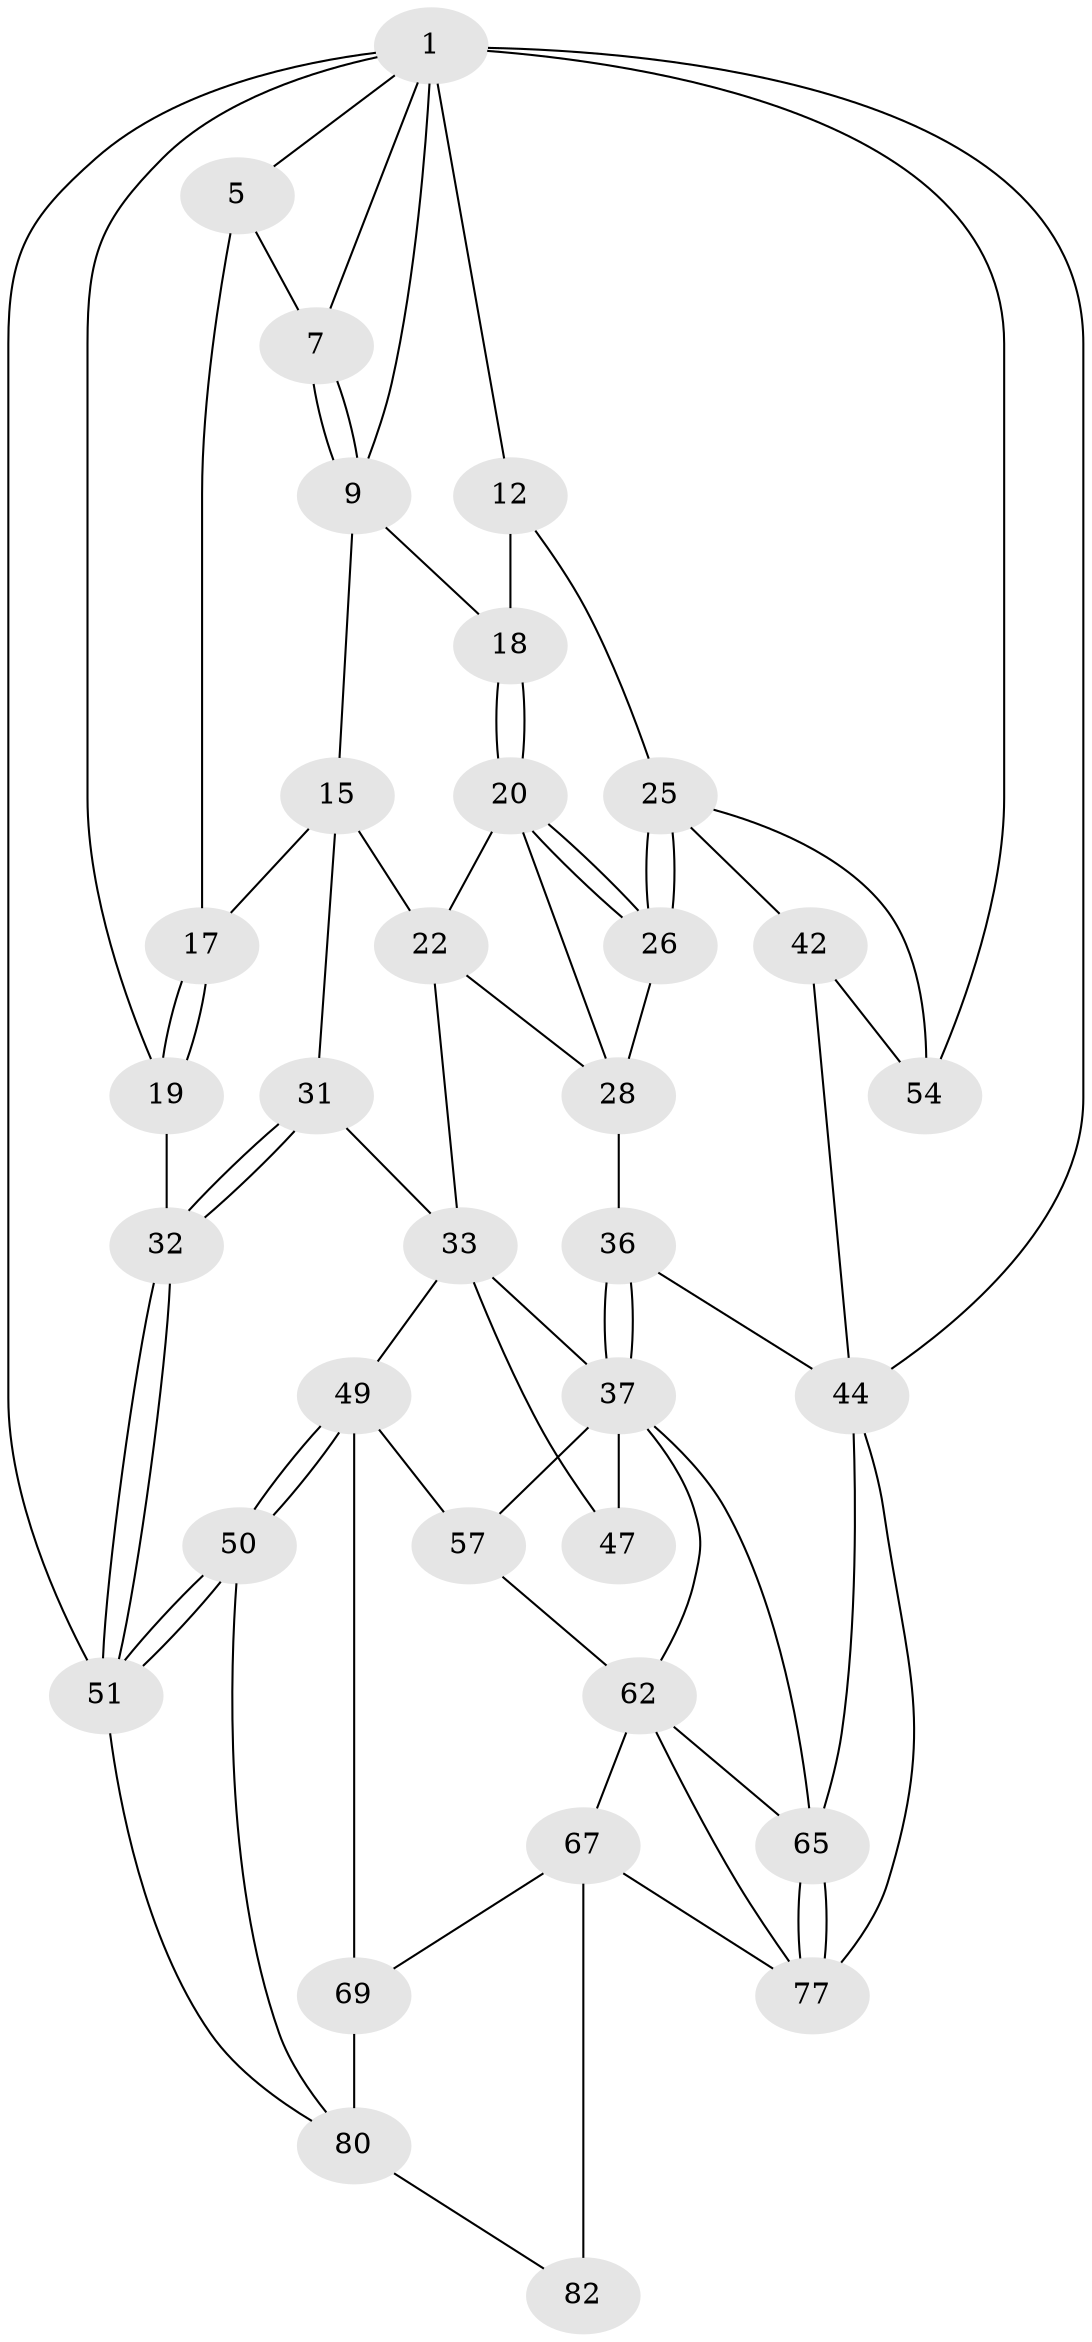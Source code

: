 // original degree distribution, {3: 0.023255813953488372, 5: 0.4883720930232558, 6: 0.23255813953488372, 4: 0.2558139534883721}
// Generated by graph-tools (version 1.1) at 2025/21/03/04/25 18:21:40]
// undirected, 34 vertices, 74 edges
graph export_dot {
graph [start="1"]
  node [color=gray90,style=filled];
  1 [pos="+0.2528515020669436+0",super="+6+2"];
  5 [pos="+0.17552428869538572+0",super="+8"];
  7 [pos="+0.2199069804211904+0.13699052133869086"];
  9 [pos="+0.3307697066276525+0.0879297748061444",super="+10"];
  12 [pos="+1+0.053824884430959424",super="+24+13"];
  15 [pos="+0.2467423802717913+0.35273443552140304",super="+16"];
  17 [pos="+0.156372943246253+0.19804044054993045"];
  18 [pos="+0.5808888723915995+0.2769420573076517"];
  19 [pos="+0+0"];
  20 [pos="+0.5839526600076536+0.31407843199228486",super="+21"];
  22 [pos="+0.3678301992051993+0.44062415381919456",super="+23"];
  25 [pos="+0.9806270342916579+0.4194739586599146",super="+41"];
  26 [pos="+0.7582386302001121+0.4721077461209221",super="+27"];
  28 [pos="+0.5555025283540007+0.42784561232531565",super="+29"];
  31 [pos="+0+0.49537173360786946"];
  32 [pos="+0+0.5289673578396302"];
  33 [pos="+0.2560703221460961+0.44883148539147116",super="+34"];
  36 [pos="+0.44112325359406684+0.677726617080597",super="+45"];
  37 [pos="+0.43663584165784086+0.6814917447659347",super="+61+38"];
  42 [pos="+0.8197598331149789+0.6865408516089317",super="+43+59"];
  44 [pos="+0.7194790172330181+0.7073472131114564",super="+64"];
  47 [pos="+0.18073215476082147+0.6496405420793635"];
  49 [pos="+0+0.7339992413512446",super="+58"];
  50 [pos="+0+0.7338911781846442"];
  51 [pos="+0+0.7241287676672739",super="+71"];
  54 [pos="+1+0.9408158242663461"];
  57 [pos="+0.15917388236526342+0.7561377913055841",super="+60"];
  62 [pos="+0.401414773097912+0.8366952517432898",super="+63+74"];
  65 [pos="+0.5669185075856668+0.8540157370321692",super="+66"];
  67 [pos="+0.2579033908506476+0.8631317639030345",super="+68+75"];
  69 [pos="+0.17720100749584483+0.8604888915893893",super="+70"];
  77 [pos="+0.5699270530091666+1",super="+79"];
  80 [pos="+0.03624168311512388+0.9146336309777411",super="+83"];
  82 [pos="+0.26476880103802153+1",super="+84"];
  1 -- 9 [weight=2];
  1 -- 7;
  1 -- 5;
  1 -- 12 [weight=2];
  1 -- 19;
  1 -- 54;
  1 -- 44;
  1 -- 51 [weight=2];
  5 -- 17;
  5 -- 7;
  7 -- 9;
  7 -- 9;
  9 -- 18;
  9 -- 15;
  12 -- 25 [weight=2];
  12 -- 18;
  15 -- 17;
  15 -- 31;
  15 -- 22;
  17 -- 19;
  17 -- 19;
  18 -- 20;
  18 -- 20;
  19 -- 32;
  20 -- 26;
  20 -- 26;
  20 -- 28;
  20 -- 22;
  22 -- 28;
  22 -- 33;
  25 -- 26;
  25 -- 26;
  25 -- 42;
  25 -- 54;
  26 -- 28 [weight=2];
  28 -- 36 [weight=2];
  31 -- 32;
  31 -- 32;
  31 -- 33;
  32 -- 51;
  32 -- 51;
  33 -- 37 [weight=2];
  33 -- 49;
  33 -- 47;
  36 -- 37;
  36 -- 37;
  36 -- 44;
  37 -- 62;
  37 -- 57 [weight=2];
  37 -- 47 [weight=2];
  37 -- 65;
  42 -- 44 [weight=2];
  42 -- 54;
  44 -- 65;
  44 -- 77;
  49 -- 50;
  49 -- 50;
  49 -- 69;
  49 -- 57;
  50 -- 51;
  50 -- 51;
  50 -- 80;
  51 -- 80;
  57 -- 62;
  62 -- 67 [weight=2];
  62 -- 77;
  62 -- 65;
  65 -- 77;
  65 -- 77;
  67 -- 82 [weight=3];
  67 -- 69;
  67 -- 77;
  69 -- 80 [weight=2];
  80 -- 82;
}
